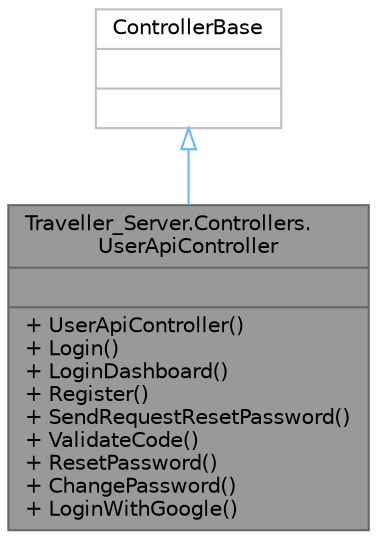 digraph "Traveller_Server.Controllers.UserApiController"
{
 // LATEX_PDF_SIZE
  bgcolor="transparent";
  edge [fontname=Helvetica,fontsize=10,labelfontname=Helvetica,labelfontsize=10];
  node [fontname=Helvetica,fontsize=10,shape=box,height=0.2,width=0.4];
  Node1 [shape=record,label="{Traveller_Server.Controllers.\lUserApiController\n||+ UserApiController()\l+ Login()\l+ LoginDashboard()\l+ Register()\l+ SendRequestResetPassword()\l+ ValidateCode()\l+ ResetPassword()\l+ ChangePassword()\l+ LoginWithGoogle()\l}",height=0.2,width=0.4,color="gray40", fillcolor="grey60", style="filled", fontcolor="black",tooltip=" "];
  Node2 -> Node1 [dir="back",color="steelblue1",style="solid",arrowtail="onormal"];
  Node2 [shape=record,label="{ControllerBase\n||}",height=0.2,width=0.4,color="grey75", fillcolor="white", style="filled",tooltip=" "];
}
